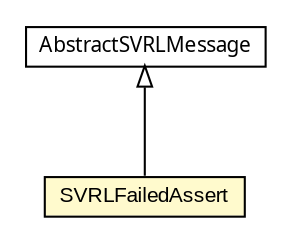 #!/usr/local/bin/dot
#
# Class diagram 
# Generated by UMLGraph version 5.1 (http://www.umlgraph.org/)
#

digraph G {
	edge [fontname="arial",fontsize=10,labelfontname="arial",labelfontsize=10];
	node [fontname="arial",fontsize=10,shape=plaintext];
	nodesep=0.25;
	ranksep=0.5;
	// com.helger.schematron.svrl.SVRLFailedAssert
	c14048 [label=<<table title="com.helger.schematron.svrl.SVRLFailedAssert" border="0" cellborder="1" cellspacing="0" cellpadding="2" port="p" bgcolor="lemonChiffon" href="./SVRLFailedAssert.html">
		<tr><td><table border="0" cellspacing="0" cellpadding="1">
<tr><td align="center" balign="center"> SVRLFailedAssert </td></tr>
		</table></td></tr>
		</table>>, fontname="arial", fontcolor="black", fontsize=10.0];
	// com.helger.schematron.svrl.AbstractSVRLMessage
	c14053 [label=<<table title="com.helger.schematron.svrl.AbstractSVRLMessage" border="0" cellborder="1" cellspacing="0" cellpadding="2" port="p" href="./AbstractSVRLMessage.html">
		<tr><td><table border="0" cellspacing="0" cellpadding="1">
<tr><td align="center" balign="center"><font face="ariali"> AbstractSVRLMessage </font></td></tr>
		</table></td></tr>
		</table>>, fontname="arial", fontcolor="black", fontsize=10.0];
	//com.helger.schematron.svrl.SVRLFailedAssert extends com.helger.schematron.svrl.AbstractSVRLMessage
	c14053:p -> c14048:p [dir=back,arrowtail=empty];
}


